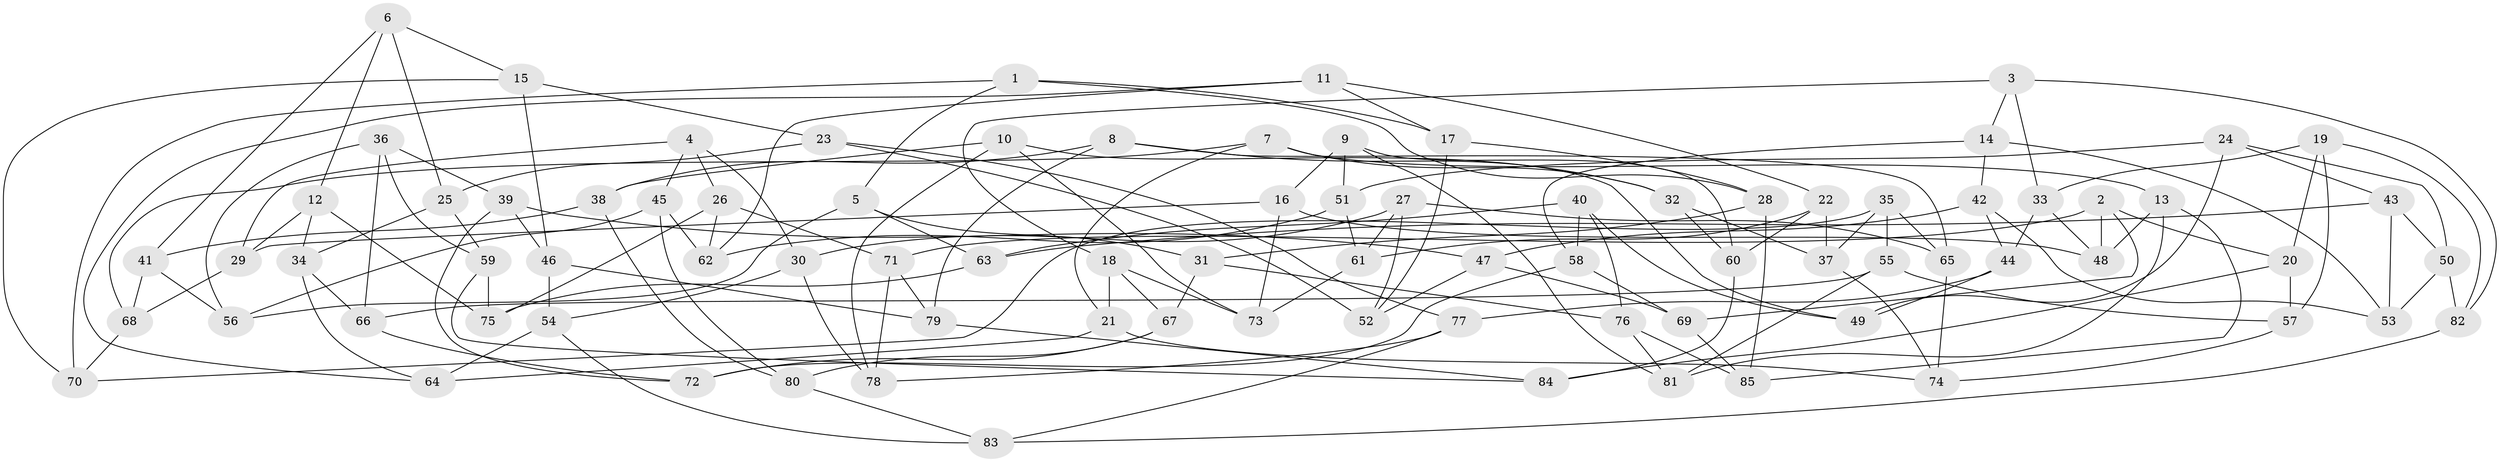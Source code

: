 // Generated by graph-tools (version 1.1) at 2025/50/03/09/25 03:50:49]
// undirected, 85 vertices, 170 edges
graph export_dot {
graph [start="1"]
  node [color=gray90,style=filled];
  1;
  2;
  3;
  4;
  5;
  6;
  7;
  8;
  9;
  10;
  11;
  12;
  13;
  14;
  15;
  16;
  17;
  18;
  19;
  20;
  21;
  22;
  23;
  24;
  25;
  26;
  27;
  28;
  29;
  30;
  31;
  32;
  33;
  34;
  35;
  36;
  37;
  38;
  39;
  40;
  41;
  42;
  43;
  44;
  45;
  46;
  47;
  48;
  49;
  50;
  51;
  52;
  53;
  54;
  55;
  56;
  57;
  58;
  59;
  60;
  61;
  62;
  63;
  64;
  65;
  66;
  67;
  68;
  69;
  70;
  71;
  72;
  73;
  74;
  75;
  76;
  77;
  78;
  79;
  80;
  81;
  82;
  83;
  84;
  85;
  1 -- 17;
  1 -- 5;
  1 -- 28;
  1 -- 70;
  2 -- 48;
  2 -- 20;
  2 -- 69;
  2 -- 71;
  3 -- 82;
  3 -- 33;
  3 -- 18;
  3 -- 14;
  4 -- 26;
  4 -- 30;
  4 -- 29;
  4 -- 45;
  5 -- 63;
  5 -- 56;
  5 -- 31;
  6 -- 12;
  6 -- 15;
  6 -- 41;
  6 -- 25;
  7 -- 32;
  7 -- 13;
  7 -- 21;
  7 -- 68;
  8 -- 65;
  8 -- 38;
  8 -- 79;
  8 -- 32;
  9 -- 81;
  9 -- 16;
  9 -- 60;
  9 -- 51;
  10 -- 38;
  10 -- 73;
  10 -- 49;
  10 -- 78;
  11 -- 62;
  11 -- 64;
  11 -- 17;
  11 -- 22;
  12 -- 29;
  12 -- 34;
  12 -- 75;
  13 -- 85;
  13 -- 81;
  13 -- 48;
  14 -- 58;
  14 -- 53;
  14 -- 42;
  15 -- 23;
  15 -- 46;
  15 -- 70;
  16 -- 48;
  16 -- 29;
  16 -- 73;
  17 -- 28;
  17 -- 52;
  18 -- 67;
  18 -- 21;
  18 -- 73;
  19 -- 57;
  19 -- 82;
  19 -- 20;
  19 -- 33;
  20 -- 57;
  20 -- 84;
  21 -- 74;
  21 -- 64;
  22 -- 37;
  22 -- 60;
  22 -- 61;
  23 -- 52;
  23 -- 77;
  23 -- 25;
  24 -- 43;
  24 -- 49;
  24 -- 50;
  24 -- 51;
  25 -- 59;
  25 -- 34;
  26 -- 75;
  26 -- 62;
  26 -- 71;
  27 -- 65;
  27 -- 30;
  27 -- 61;
  27 -- 52;
  28 -- 31;
  28 -- 85;
  29 -- 68;
  30 -- 54;
  30 -- 78;
  31 -- 76;
  31 -- 67;
  32 -- 60;
  32 -- 37;
  33 -- 48;
  33 -- 44;
  34 -- 66;
  34 -- 64;
  35 -- 70;
  35 -- 37;
  35 -- 65;
  35 -- 55;
  36 -- 39;
  36 -- 59;
  36 -- 66;
  36 -- 56;
  37 -- 74;
  38 -- 80;
  38 -- 41;
  39 -- 72;
  39 -- 47;
  39 -- 46;
  40 -- 76;
  40 -- 58;
  40 -- 63;
  40 -- 49;
  41 -- 68;
  41 -- 56;
  42 -- 47;
  42 -- 53;
  42 -- 44;
  43 -- 50;
  43 -- 63;
  43 -- 53;
  44 -- 49;
  44 -- 77;
  45 -- 80;
  45 -- 62;
  45 -- 56;
  46 -- 54;
  46 -- 79;
  47 -- 69;
  47 -- 52;
  50 -- 82;
  50 -- 53;
  51 -- 61;
  51 -- 62;
  54 -- 64;
  54 -- 83;
  55 -- 81;
  55 -- 57;
  55 -- 66;
  57 -- 74;
  58 -- 72;
  58 -- 69;
  59 -- 84;
  59 -- 75;
  60 -- 84;
  61 -- 73;
  63 -- 75;
  65 -- 74;
  66 -- 72;
  67 -- 72;
  67 -- 80;
  68 -- 70;
  69 -- 85;
  71 -- 79;
  71 -- 78;
  76 -- 81;
  76 -- 85;
  77 -- 83;
  77 -- 78;
  79 -- 84;
  80 -- 83;
  82 -- 83;
}
